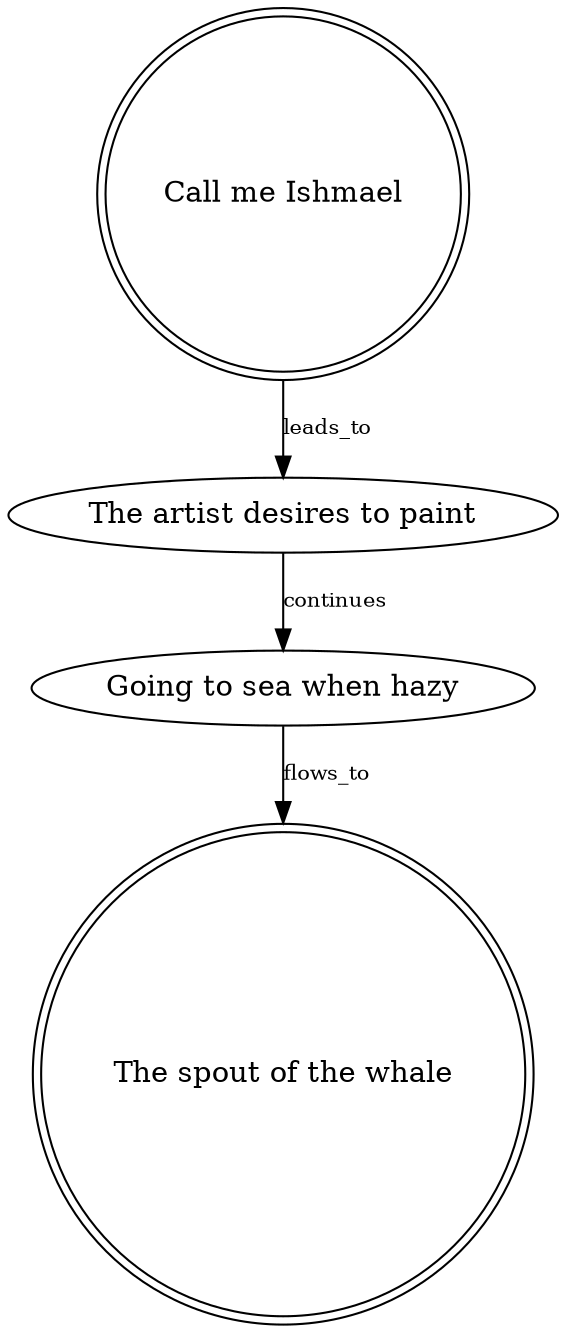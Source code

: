 digraph MobyDickDemo {
    rankdir=TB;
    node [shape=box, style=rounded];
    edge [fontsize=10];

    // Nodes
    scene_1 [label="Call me Ishmael", shape=doublecircle];
    scene_2 [label="The artist desires to paint", shape=ellipse];
    scene_3 [label="Going to sea when hazy", shape=ellipse];
    scene_4 [label="The spout of the whale", shape=doublecircle];

    // Edges
    scene_1 -> scene_2 [label="leads_to"];
    scene_2 -> scene_3 [label="continues"];
    scene_3 -> scene_4 [label="flows_to"];
}